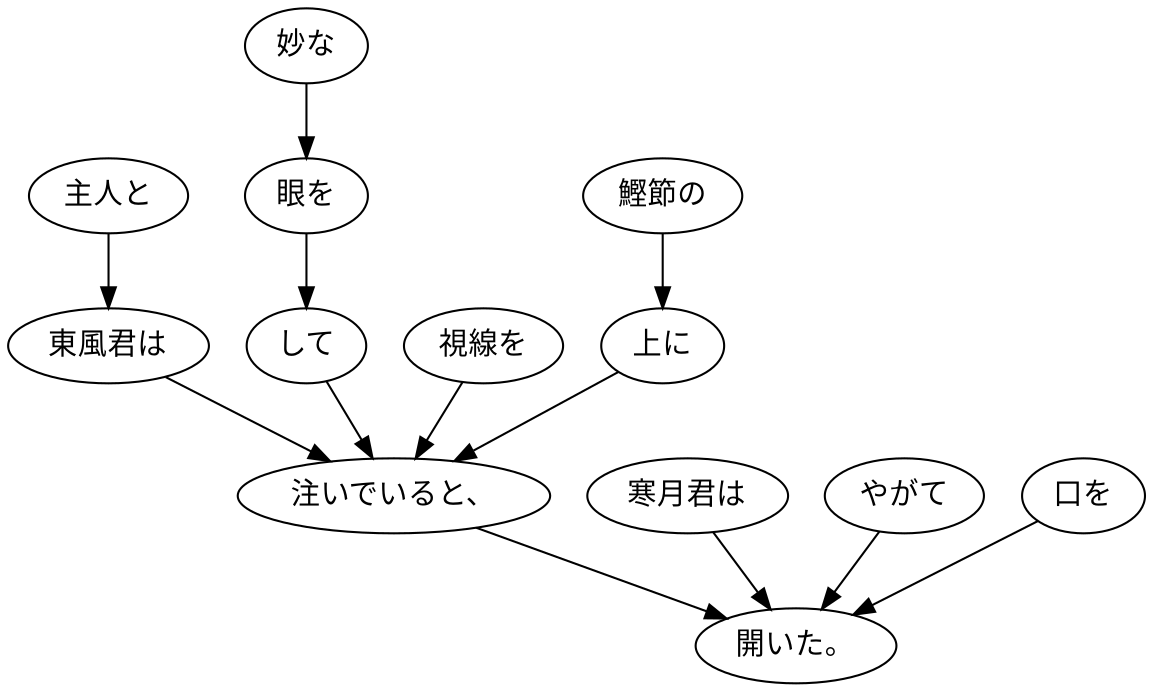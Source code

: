 digraph graph7686 {
	node0 [label="主人と"];
	node1 [label="東風君は"];
	node2 [label="妙な"];
	node3 [label="眼を"];
	node4 [label="して"];
	node5 [label="視線を"];
	node6 [label="鰹節の"];
	node7 [label="上に"];
	node8 [label="注いでいると、"];
	node9 [label="寒月君は"];
	node10 [label="やがて"];
	node11 [label="口を"];
	node12 [label="開いた。"];
	node0 -> node1;
	node1 -> node8;
	node2 -> node3;
	node3 -> node4;
	node4 -> node8;
	node5 -> node8;
	node6 -> node7;
	node7 -> node8;
	node8 -> node12;
	node9 -> node12;
	node10 -> node12;
	node11 -> node12;
}
